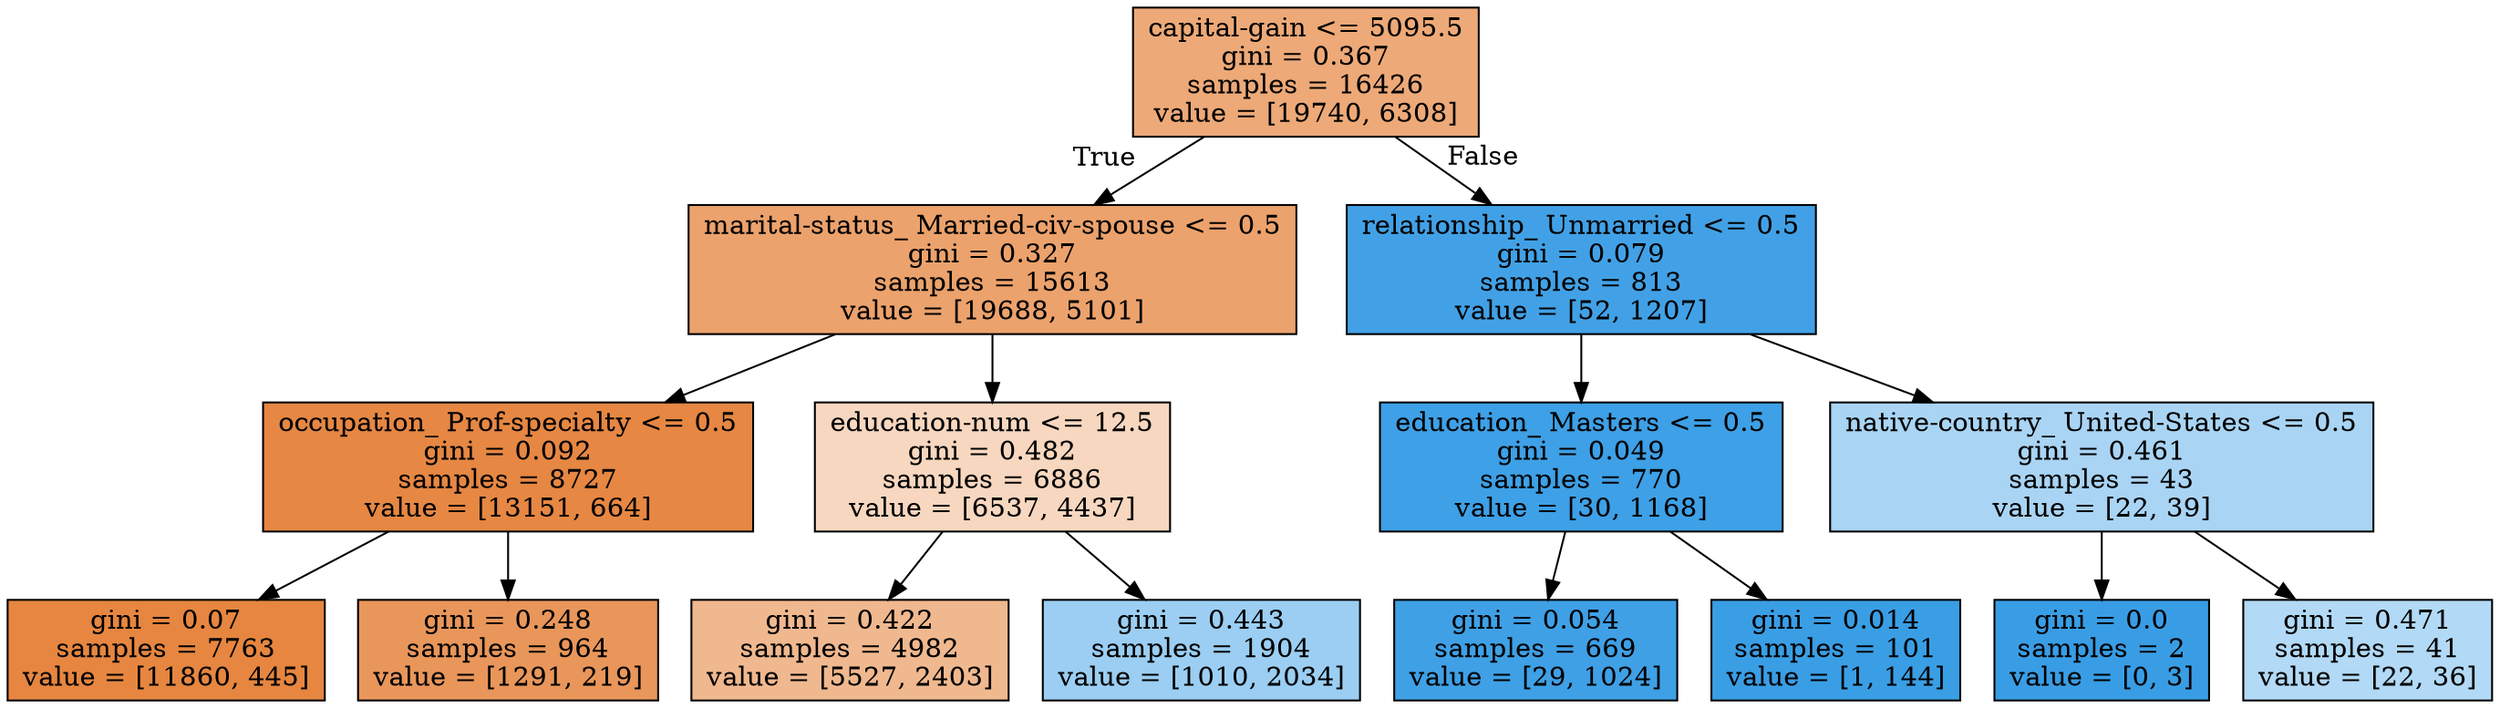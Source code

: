 digraph Tree {
node [shape=box, style="filled", color="black"] ;
0 [label="capital-gain <= 5095.5\ngini = 0.367\nsamples = 16426\nvalue = [19740, 6308]", fillcolor="#eda978"] ;
1 [label="marital-status_ Married-civ-spouse <= 0.5\ngini = 0.327\nsamples = 15613\nvalue = [19688, 5101]", fillcolor="#eca26c"] ;
0 -> 1 [labeldistance=2.5, labelangle=45, headlabel="True"] ;
2 [label="occupation_ Prof-specialty <= 0.5\ngini = 0.092\nsamples = 8727\nvalue = [13151, 664]", fillcolor="#e68743"] ;
1 -> 2 ;
3 [label="gini = 0.07\nsamples = 7763\nvalue = [11860, 445]", fillcolor="#e68640"] ;
2 -> 3 ;
4 [label="gini = 0.248\nsamples = 964\nvalue = [1291, 219]", fillcolor="#e9965b"] ;
2 -> 4 ;
5 [label="education-num <= 12.5\ngini = 0.482\nsamples = 6886\nvalue = [6537, 4437]", fillcolor="#f7d7bf"] ;
1 -> 5 ;
6 [label="gini = 0.422\nsamples = 4982\nvalue = [5527, 2403]", fillcolor="#f0b88f"] ;
5 -> 6 ;
7 [label="gini = 0.443\nsamples = 1904\nvalue = [1010, 2034]", fillcolor="#9bcef2"] ;
5 -> 7 ;
8 [label="relationship_ Unmarried <= 0.5\ngini = 0.079\nsamples = 813\nvalue = [52, 1207]", fillcolor="#42a1e6"] ;
0 -> 8 [labeldistance=2.5, labelangle=-45, headlabel="False"] ;
9 [label="education_ Masters <= 0.5\ngini = 0.049\nsamples = 770\nvalue = [30, 1168]", fillcolor="#3ea0e6"] ;
8 -> 9 ;
10 [label="gini = 0.054\nsamples = 669\nvalue = [29, 1024]", fillcolor="#3fa0e6"] ;
9 -> 10 ;
11 [label="gini = 0.014\nsamples = 101\nvalue = [1, 144]", fillcolor="#3a9ee5"] ;
9 -> 11 ;
12 [label="native-country_ United-States <= 0.5\ngini = 0.461\nsamples = 43\nvalue = [22, 39]", fillcolor="#a9d4f4"] ;
8 -> 12 ;
13 [label="gini = 0.0\nsamples = 2\nvalue = [0, 3]", fillcolor="#399de5"] ;
12 -> 13 ;
14 [label="gini = 0.471\nsamples = 41\nvalue = [22, 36]", fillcolor="#b2d9f5"] ;
12 -> 14 ;
}